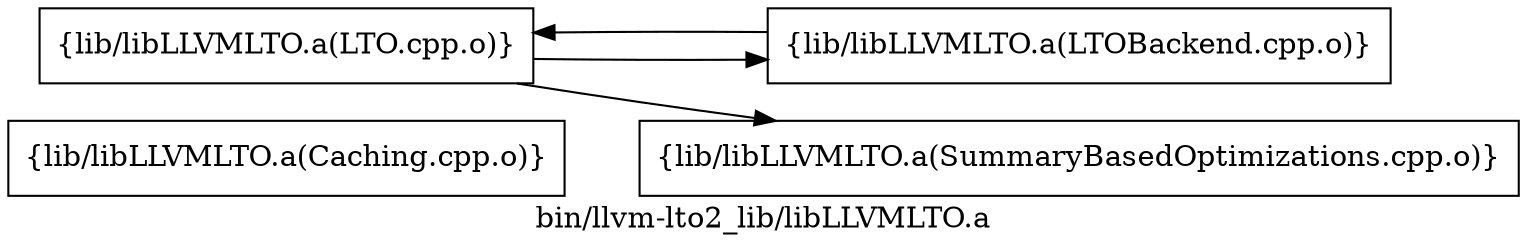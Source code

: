 digraph "bin/llvm-lto2_lib/libLLVMLTO.a" {
	label="bin/llvm-lto2_lib/libLLVMLTO.a";
	rankdir=LR;

	Node0x55c4b18791d8 [shape=record,shape=box,group=0,label="{lib/libLLVMLTO.a(Caching.cpp.o)}"];
	Node0x55c4b18785f8 [shape=record,shape=box,group=0,label="{lib/libLLVMLTO.a(LTO.cpp.o)}"];
	Node0x55c4b18785f8 -> Node0x55c4b1877ec8;
	Node0x55c4b18785f8 -> Node0x55c4b1877248;
	Node0x55c4b1877ec8 [shape=record,shape=box,group=0,label="{lib/libLLVMLTO.a(LTOBackend.cpp.o)}"];
	Node0x55c4b1877ec8 -> Node0x55c4b18785f8;
	Node0x55c4b1877248 [shape=record,shape=box,group=0,label="{lib/libLLVMLTO.a(SummaryBasedOptimizations.cpp.o)}"];
}
